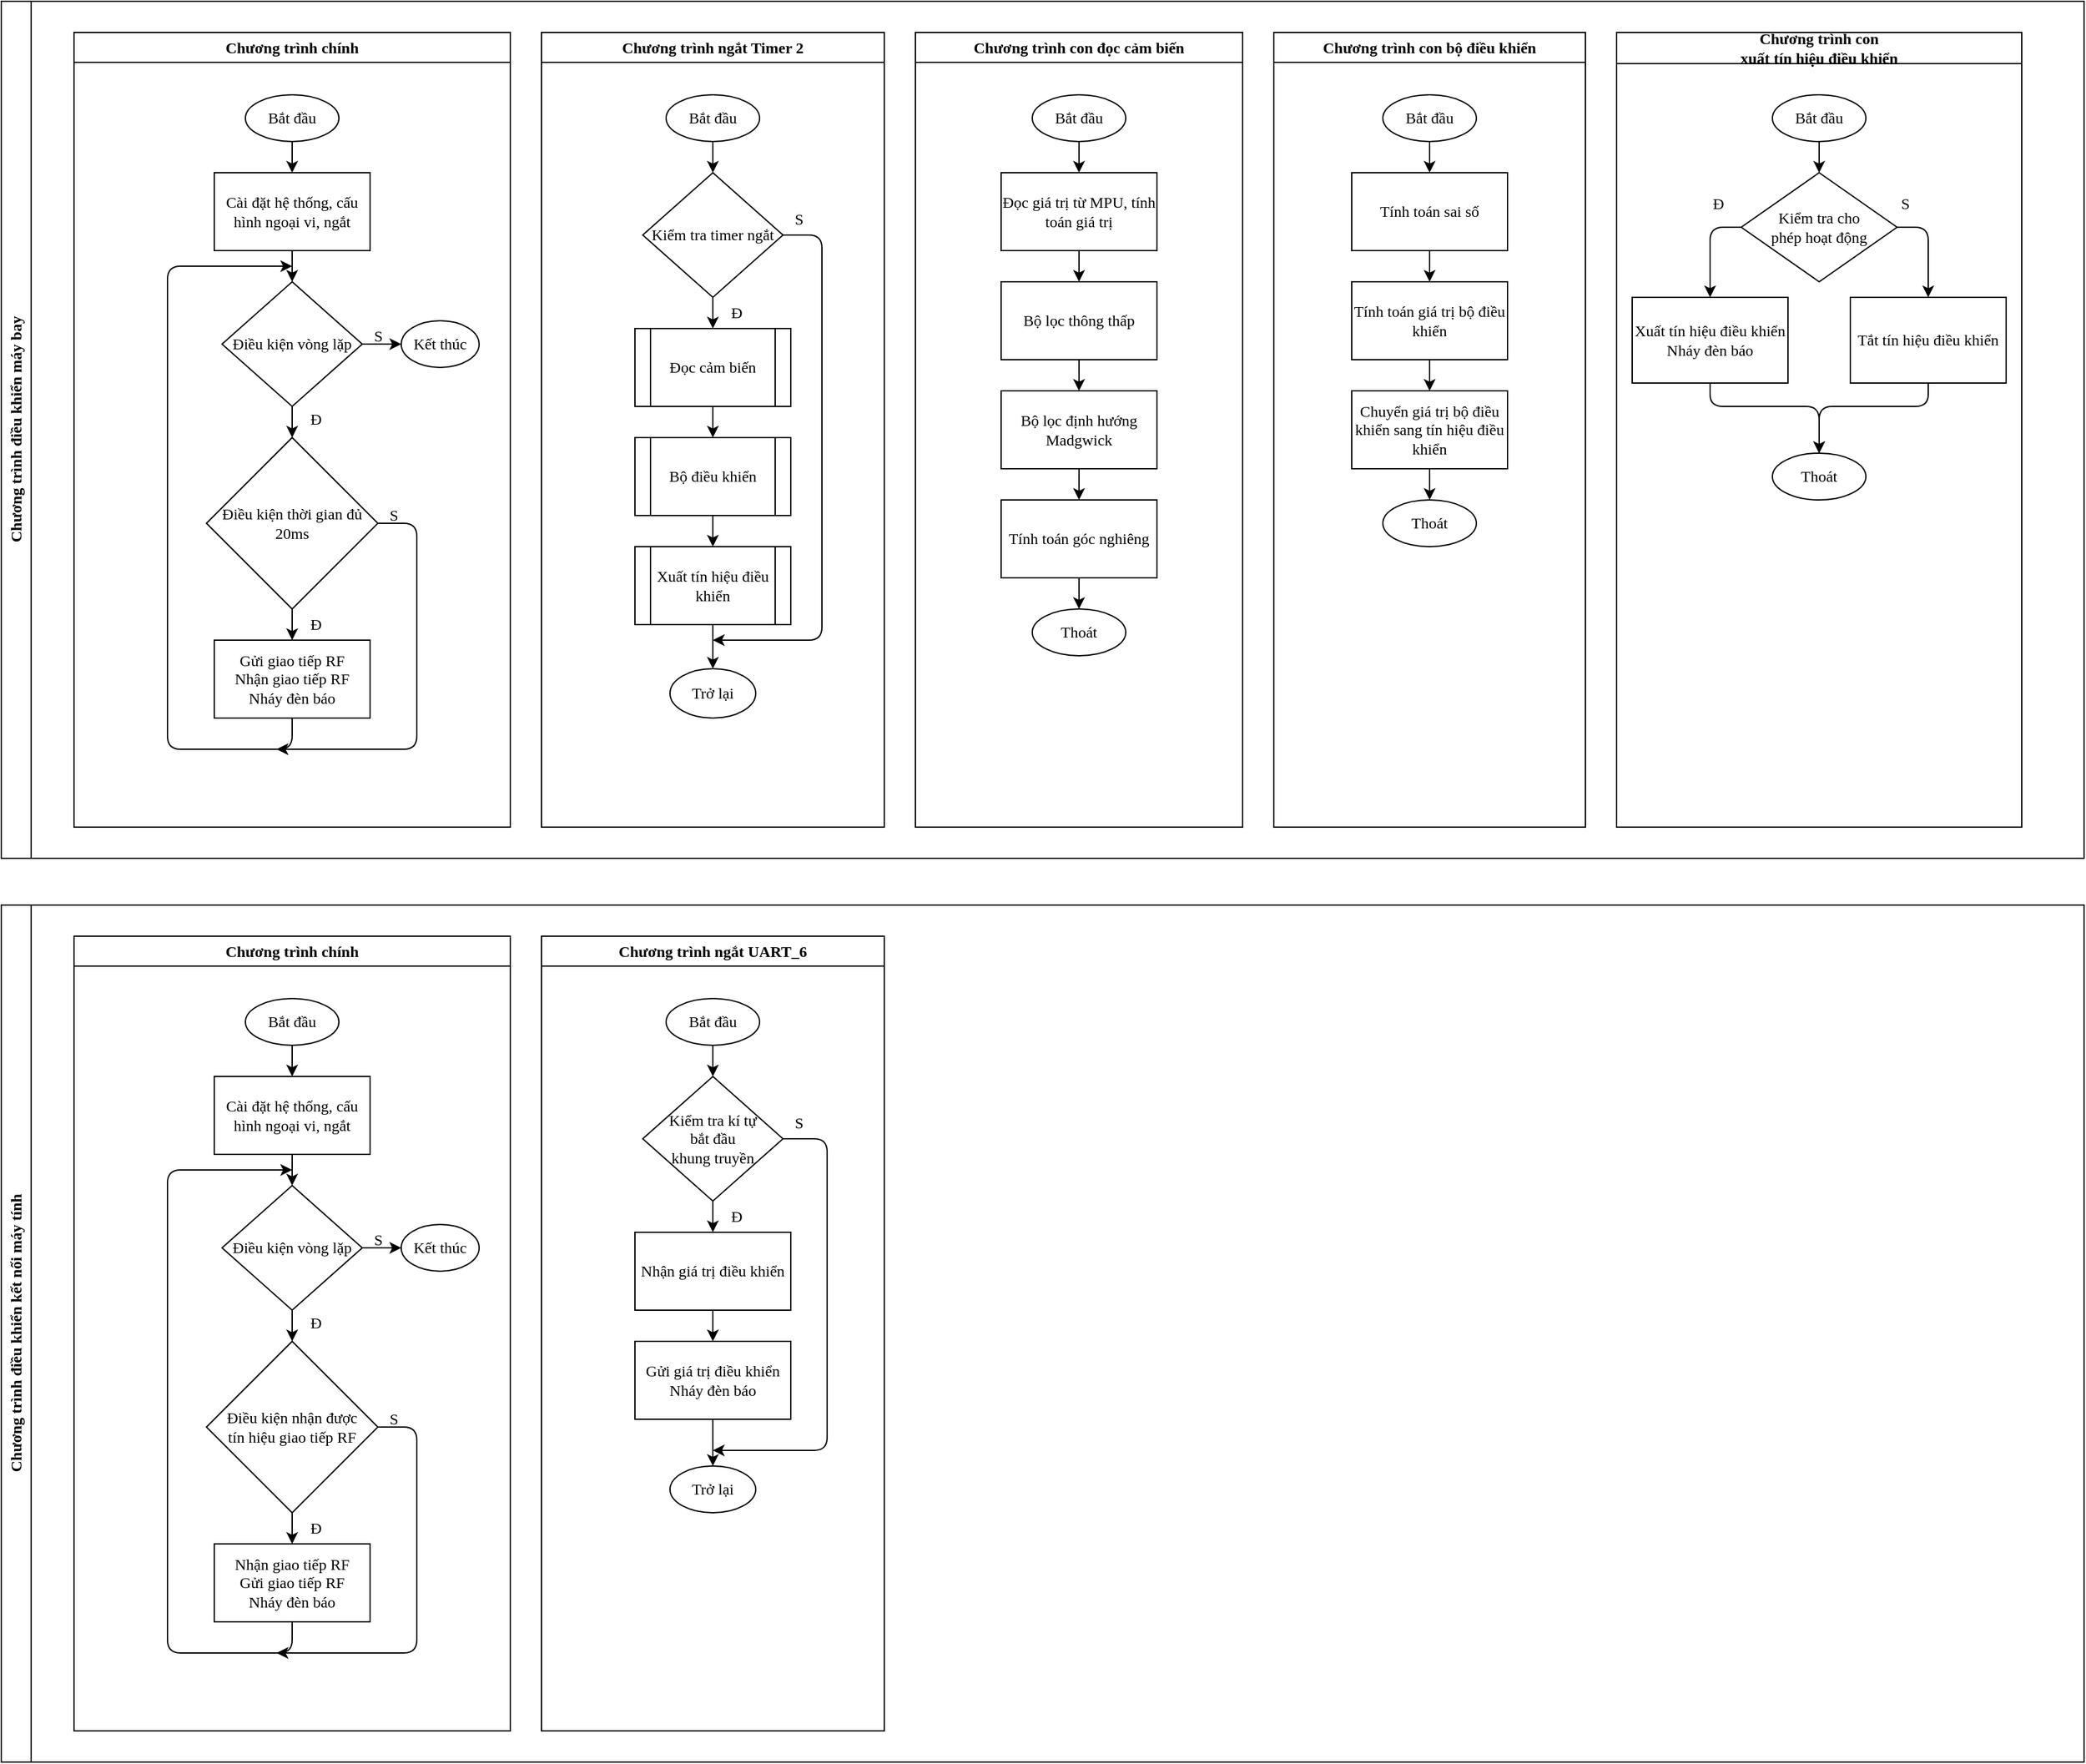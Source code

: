 <mxfile>
    <diagram id="UxzNSFiWjtJhnRdj75UU" name="Page-1">
        <mxGraphModel dx="2911" dy="849" grid="0" gridSize="12" guides="1" tooltips="1" connect="1" arrows="1" fold="1" page="0" pageScale="1" pageWidth="850" pageHeight="1100" math="0" shadow="0">
            <root>
                <mxCell id="0"/>
                <mxCell id="1" parent="0"/>
                <mxCell id="194" value="Chương trình điều khiển máy bay" style="swimlane;horizontal=0;whiteSpace=wrap;html=1;fontFamily=Times New Roman;movable=0;resizable=0;rotatable=0;deletable=0;editable=0;connectable=0;" vertex="1" parent="1">
                    <mxGeometry x="-828" y="24" width="1604" height="660" as="geometry">
                        <mxRectangle x="-828" y="24" width="36" height="144" as="alternateBounds"/>
                    </mxGeometry>
                </mxCell>
                <mxCell id="122" value="Chương trình chính&lt;br&gt;" style="swimlane;whiteSpace=wrap;html=1;fontFamily=Times New Roman;startSize=23;movable=0;resizable=0;rotatable=0;deletable=0;editable=0;connectable=0;" vertex="1" parent="194">
                    <mxGeometry x="56" y="24" width="336" height="612" as="geometry">
                        <mxRectangle x="-204" y="258" width="144" height="24" as="alternateBounds"/>
                    </mxGeometry>
                </mxCell>
                <mxCell id="105" style="edgeStyle=none;html=1;fontFamily=Times New Roman;movable=0;resizable=0;rotatable=0;deletable=0;editable=0;connectable=0;" edge="1" parent="122" source="106">
                    <mxGeometry relative="1" as="geometry">
                        <mxPoint x="172" y="69" as="targetPoint"/>
                    </mxGeometry>
                </mxCell>
                <mxCell id="123" style="edgeStyle=none;html=1;entryX=0.5;entryY=0;entryDx=0;entryDy=0;fontFamily=Times New Roman;movable=0;resizable=0;rotatable=0;deletable=0;editable=0;connectable=0;" edge="1" parent="122" source="106" target="108">
                    <mxGeometry relative="1" as="geometry"/>
                </mxCell>
                <mxCell id="106" value="&lt;font face=&quot;Times New Roman&quot;&gt;Bắt đầu&lt;/font&gt;" style="ellipse;whiteSpace=wrap;html=1;movable=0;resizable=0;rotatable=0;deletable=0;editable=0;connectable=0;" vertex="1" parent="122">
                    <mxGeometry x="132" y="48" width="72" height="36" as="geometry"/>
                </mxCell>
                <mxCell id="108" value="Cài đặt hệ thống, cấu hình ngoại vi, ngắt" style="rounded=0;whiteSpace=wrap;html=1;fontFamily=Times New Roman;movable=0;resizable=0;rotatable=0;deletable=0;editable=0;connectable=0;" vertex="1" parent="122">
                    <mxGeometry x="108" y="108" width="120" height="60" as="geometry"/>
                </mxCell>
                <mxCell id="111" value="Điều kiện vòng lặp" style="rhombus;whiteSpace=wrap;html=1;fontFamily=Times New Roman;movable=0;resizable=0;rotatable=0;deletable=0;editable=0;connectable=0;" vertex="1" parent="122">
                    <mxGeometry x="114" y="192" width="108" height="96" as="geometry"/>
                </mxCell>
                <mxCell id="107" style="edgeStyle=none;html=1;fontFamily=Times New Roman;movable=0;resizable=0;rotatable=0;deletable=0;editable=0;connectable=0;" edge="1" parent="122" source="108" target="111">
                    <mxGeometry relative="1" as="geometry"/>
                </mxCell>
                <mxCell id="113" value="Điều kiện thời gian đủ 20ms" style="rhombus;whiteSpace=wrap;html=1;fontFamily=Times New Roman;movable=0;resizable=0;rotatable=0;deletable=0;editable=0;connectable=0;" vertex="1" parent="122">
                    <mxGeometry x="102" y="312" width="132" height="132" as="geometry"/>
                </mxCell>
                <mxCell id="109" style="edgeStyle=none;html=1;entryX=0.5;entryY=0;entryDx=0;entryDy=0;fontFamily=Times New Roman;movable=0;resizable=0;rotatable=0;deletable=0;editable=0;connectable=0;" edge="1" parent="122" source="111" target="113">
                    <mxGeometry relative="1" as="geometry"/>
                </mxCell>
                <mxCell id="114" value="Gửi giao tiếp RF&lt;br&gt;Nhận giao tiếp RF&lt;br&gt;Nháy đèn báo" style="whiteSpace=wrap;html=1;fontFamily=Times New Roman;movable=0;resizable=0;rotatable=0;deletable=0;editable=0;connectable=0;" vertex="1" parent="122">
                    <mxGeometry x="108" y="468" width="120" height="60" as="geometry"/>
                </mxCell>
                <mxCell id="112" value="" style="edgeStyle=none;html=1;fontFamily=Times New Roman;movable=0;resizable=0;rotatable=0;deletable=0;editable=0;connectable=0;" edge="1" parent="122" source="113" target="114">
                    <mxGeometry relative="1" as="geometry"/>
                </mxCell>
                <mxCell id="115" value="" style="endArrow=classic;html=1;fontFamily=Times New Roman;exitX=0.5;exitY=1;exitDx=0;exitDy=0;movable=0;resizable=0;rotatable=0;deletable=0;editable=0;connectable=0;" edge="1" parent="122" source="114">
                    <mxGeometry width="50" height="50" relative="1" as="geometry">
                        <mxPoint x="174" y="531" as="sourcePoint"/>
                        <mxPoint x="168" y="180" as="targetPoint"/>
                        <Array as="points">
                            <mxPoint x="168" y="552"/>
                            <mxPoint x="72" y="552"/>
                            <mxPoint x="72" y="180"/>
                        </Array>
                    </mxGeometry>
                </mxCell>
                <mxCell id="116" value="Kết thúc" style="ellipse;whiteSpace=wrap;html=1;fontFamily=Times New Roman;movable=0;resizable=0;rotatable=0;deletable=0;editable=0;connectable=0;" vertex="1" parent="122">
                    <mxGeometry x="252" y="222" width="60" height="36" as="geometry"/>
                </mxCell>
                <mxCell id="110" value="" style="edgeStyle=none;html=1;fontFamily=Times New Roman;movable=0;resizable=0;rotatable=0;deletable=0;editable=0;connectable=0;" edge="1" parent="122" source="111" target="116">
                    <mxGeometry relative="1" as="geometry"/>
                </mxCell>
                <mxCell id="117" value="Đ" style="text;html=1;align=center;verticalAlign=middle;resizable=0;points=[];autosize=1;strokeColor=none;fillColor=none;fontFamily=Times New Roman;movable=0;rotatable=0;deletable=0;editable=0;connectable=0;" vertex="1" parent="122">
                    <mxGeometry x="168" y="286" width="36" height="24" as="geometry"/>
                </mxCell>
                <mxCell id="118" value="S" style="text;html=1;align=center;verticalAlign=middle;resizable=0;points=[];autosize=1;strokeColor=none;fillColor=none;fontFamily=Times New Roman;movable=0;rotatable=0;deletable=0;editable=0;connectable=0;" vertex="1" parent="122">
                    <mxGeometry x="216" y="222" width="36" height="24" as="geometry"/>
                </mxCell>
                <mxCell id="119" value="Đ" style="text;html=1;align=center;verticalAlign=middle;resizable=0;points=[];autosize=1;strokeColor=none;fillColor=none;fontFamily=Times New Roman;movable=0;rotatable=0;deletable=0;editable=0;connectable=0;" vertex="1" parent="122">
                    <mxGeometry x="168" y="444" width="36" height="24" as="geometry"/>
                </mxCell>
                <mxCell id="120" value="" style="endArrow=classic;html=1;fontFamily=Times New Roman;exitX=1;exitY=0.5;exitDx=0;exitDy=0;movable=0;resizable=0;rotatable=0;deletable=0;editable=0;connectable=0;" edge="1" parent="122" source="113">
                    <mxGeometry width="50" height="50" relative="1" as="geometry">
                        <mxPoint x="268" y="449" as="sourcePoint"/>
                        <mxPoint x="156" y="552" as="targetPoint"/>
                        <Array as="points">
                            <mxPoint x="264" y="378"/>
                            <mxPoint x="264" y="552"/>
                        </Array>
                    </mxGeometry>
                </mxCell>
                <mxCell id="121" value="S" style="text;html=1;align=center;verticalAlign=middle;resizable=0;points=[];autosize=1;strokeColor=none;fillColor=none;fontFamily=Times New Roman;movable=0;rotatable=0;deletable=0;editable=0;connectable=0;" vertex="1" parent="122">
                    <mxGeometry x="228" y="360" width="36" height="24" as="geometry"/>
                </mxCell>
                <mxCell id="154" value="Chương trình ngắt Timer 2" style="swimlane;whiteSpace=wrap;html=1;fontFamily=Times New Roman;movable=0;resizable=0;rotatable=0;deletable=0;editable=0;connectable=0;" vertex="1" parent="194">
                    <mxGeometry x="416" y="24" width="264" height="612" as="geometry"/>
                </mxCell>
                <mxCell id="141" value="&lt;font face=&quot;Times New Roman&quot;&gt;Bắt đầu&lt;/font&gt;" style="ellipse;whiteSpace=wrap;html=1;movable=0;resizable=0;rotatable=0;deletable=0;editable=0;connectable=0;" vertex="1" parent="154">
                    <mxGeometry x="96" y="48" width="72" height="36" as="geometry"/>
                </mxCell>
                <mxCell id="143" value="Kiểm tra timer ngắt" style="rhombus;whiteSpace=wrap;html=1;fontFamily=Times New Roman;movable=0;resizable=0;rotatable=0;deletable=0;editable=0;connectable=0;" vertex="1" parent="154">
                    <mxGeometry x="78" y="108" width="108" height="96" as="geometry"/>
                </mxCell>
                <mxCell id="144" style="edgeStyle=none;html=1;entryX=0.5;entryY=0;entryDx=0;entryDy=0;fontFamily=Times New Roman;movable=0;resizable=0;rotatable=0;deletable=0;editable=0;connectable=0;" edge="1" parent="154" source="141" target="143">
                    <mxGeometry relative="1" as="geometry"/>
                </mxCell>
                <mxCell id="145" value="Đọc cảm biến" style="shape=process;whiteSpace=wrap;html=1;backgroundOutline=1;fontFamily=Times New Roman;movable=0;resizable=0;rotatable=0;deletable=0;editable=0;connectable=0;" vertex="1" parent="154">
                    <mxGeometry x="72" y="228" width="120" height="60" as="geometry"/>
                </mxCell>
                <mxCell id="146" style="edgeStyle=none;html=1;entryX=0.5;entryY=0;entryDx=0;entryDy=0;fontFamily=Times New Roman;movable=0;resizable=0;rotatable=0;deletable=0;editable=0;connectable=0;" edge="1" parent="154" source="143" target="145">
                    <mxGeometry relative="1" as="geometry"/>
                </mxCell>
                <mxCell id="147" value="Bộ điều khiển" style="shape=process;whiteSpace=wrap;html=1;backgroundOutline=1;fontFamily=Times New Roman;movable=0;resizable=0;rotatable=0;deletable=0;editable=0;connectable=0;" vertex="1" parent="154">
                    <mxGeometry x="72" y="312" width="120" height="60" as="geometry"/>
                </mxCell>
                <mxCell id="149" style="edgeStyle=none;html=1;fontFamily=Times New Roman;movable=0;resizable=0;rotatable=0;deletable=0;editable=0;connectable=0;" edge="1" parent="154" source="145" target="147">
                    <mxGeometry relative="1" as="geometry"/>
                </mxCell>
                <mxCell id="148" value="Xuất tín hiệu điều khiển" style="shape=process;whiteSpace=wrap;html=1;backgroundOutline=1;fontFamily=Times New Roman;movable=0;resizable=0;rotatable=0;deletable=0;editable=0;connectable=0;" vertex="1" parent="154">
                    <mxGeometry x="72" y="396" width="120" height="60" as="geometry"/>
                </mxCell>
                <mxCell id="150" style="edgeStyle=none;html=1;entryX=0.5;entryY=0;entryDx=0;entryDy=0;fontFamily=Times New Roman;movable=0;resizable=0;rotatable=0;deletable=0;editable=0;connectable=0;" edge="1" parent="154" source="147" target="148">
                    <mxGeometry relative="1" as="geometry"/>
                </mxCell>
                <mxCell id="151" value="Trở lại" style="ellipse;whiteSpace=wrap;html=1;fontFamily=Times New Roman;movable=0;resizable=0;rotatable=0;deletable=0;editable=0;connectable=0;" vertex="1" parent="154">
                    <mxGeometry x="99" y="490" width="66" height="38" as="geometry"/>
                </mxCell>
                <mxCell id="152" style="edgeStyle=none;html=1;entryX=0.5;entryY=0;entryDx=0;entryDy=0;fontFamily=Times New Roman;movable=0;resizable=0;rotatable=0;deletable=0;editable=0;connectable=0;" edge="1" parent="154" source="148" target="151">
                    <mxGeometry relative="1" as="geometry"/>
                </mxCell>
                <mxCell id="153" value="" style="endArrow=classic;html=1;fontFamily=Times New Roman;exitX=1;exitY=0.5;exitDx=0;exitDy=0;movable=0;resizable=0;rotatable=0;deletable=0;editable=0;connectable=0;" edge="1" parent="154" source="143">
                    <mxGeometry width="50" height="50" relative="1" as="geometry">
                        <mxPoint x="192" y="194" as="sourcePoint"/>
                        <mxPoint x="132" y="468" as="targetPoint"/>
                        <Array as="points">
                            <mxPoint x="216" y="156"/>
                            <mxPoint x="216" y="468"/>
                        </Array>
                    </mxGeometry>
                </mxCell>
                <mxCell id="190" value="Đ" style="text;html=1;align=center;verticalAlign=middle;resizable=0;points=[];autosize=1;strokeColor=none;fillColor=none;fontFamily=Times New Roman;movable=0;rotatable=0;deletable=0;editable=0;connectable=0;" vertex="1" parent="154">
                    <mxGeometry x="132" y="204" width="36" height="24" as="geometry"/>
                </mxCell>
                <mxCell id="191" value="S" style="text;html=1;align=center;verticalAlign=middle;resizable=0;points=[];autosize=1;strokeColor=none;fillColor=none;fontFamily=Times New Roman;movable=0;rotatable=0;deletable=0;editable=0;connectable=0;" vertex="1" parent="154">
                    <mxGeometry x="180" y="132" width="36" height="24" as="geometry"/>
                </mxCell>
                <mxCell id="156" value="Chương trình con đọc cảm biến" style="swimlane;whiteSpace=wrap;html=1;fontFamily=Times New Roman;startSize=23;movable=0;resizable=0;rotatable=0;deletable=0;editable=0;connectable=0;" vertex="1" parent="194">
                    <mxGeometry x="704" y="24" width="252" height="612" as="geometry"/>
                </mxCell>
                <mxCell id="155" value="&lt;font face=&quot;Times New Roman&quot;&gt;Bắt đầu&lt;/font&gt;" style="ellipse;whiteSpace=wrap;html=1;movable=0;resizable=0;rotatable=0;deletable=0;editable=0;connectable=0;" vertex="1" parent="156">
                    <mxGeometry x="90" y="48" width="72" height="36" as="geometry"/>
                </mxCell>
                <mxCell id="158" value="Đọc giá trị từ MPU, tính toán giá trị" style="rounded=0;whiteSpace=wrap;html=1;fontFamily=Times New Roman;movable=0;resizable=0;rotatable=0;deletable=0;editable=0;connectable=0;" vertex="1" parent="156">
                    <mxGeometry x="66" y="108" width="120" height="60" as="geometry"/>
                </mxCell>
                <mxCell id="166" style="edgeStyle=none;html=1;fontFamily=Times New Roman;movable=0;resizable=0;rotatable=0;deletable=0;editable=0;connectable=0;" edge="1" parent="156" source="155" target="158">
                    <mxGeometry relative="1" as="geometry"/>
                </mxCell>
                <mxCell id="159" value="Bộ lọc thông thấp" style="rounded=0;whiteSpace=wrap;html=1;fontFamily=Times New Roman;movable=0;resizable=0;rotatable=0;deletable=0;editable=0;connectable=0;" vertex="1" parent="156">
                    <mxGeometry x="66" y="192" width="120" height="60" as="geometry"/>
                </mxCell>
                <mxCell id="160" value="" style="edgeStyle=none;html=1;fontFamily=Times New Roman;movable=0;resizable=0;rotatable=0;deletable=0;editable=0;connectable=0;" edge="1" parent="156" source="158" target="159">
                    <mxGeometry relative="1" as="geometry"/>
                </mxCell>
                <mxCell id="161" value="Bộ lọc định hướng Madgwick" style="rounded=0;whiteSpace=wrap;html=1;fontFamily=Times New Roman;movable=0;resizable=0;rotatable=0;deletable=0;editable=0;connectable=0;" vertex="1" parent="156">
                    <mxGeometry x="66" y="276" width="120" height="60" as="geometry"/>
                </mxCell>
                <mxCell id="162" style="edgeStyle=none;html=1;fontFamily=Times New Roman;movable=0;resizable=0;rotatable=0;deletable=0;editable=0;connectable=0;" edge="1" parent="156" source="159" target="161">
                    <mxGeometry relative="1" as="geometry"/>
                </mxCell>
                <mxCell id="163" value="Tính toán góc nghiêng" style="rounded=0;whiteSpace=wrap;html=1;fontFamily=Times New Roman;movable=0;resizable=0;rotatable=0;deletable=0;editable=0;connectable=0;" vertex="1" parent="156">
                    <mxGeometry x="66" y="360" width="120" height="60" as="geometry"/>
                </mxCell>
                <mxCell id="164" value="" style="edgeStyle=none;html=1;fontFamily=Times New Roman;movable=0;resizable=0;rotatable=0;deletable=0;editable=0;connectable=0;" edge="1" parent="156" source="161" target="163">
                    <mxGeometry relative="1" as="geometry"/>
                </mxCell>
                <mxCell id="165" value="&lt;font face=&quot;Times New Roman&quot;&gt;Thoát&lt;/font&gt;" style="ellipse;whiteSpace=wrap;html=1;movable=0;resizable=0;rotatable=0;deletable=0;editable=0;connectable=0;" vertex="1" parent="156">
                    <mxGeometry x="90" y="444" width="72" height="36" as="geometry"/>
                </mxCell>
                <mxCell id="167" style="edgeStyle=none;html=1;entryX=0.5;entryY=0;entryDx=0;entryDy=0;fontFamily=Times New Roman;movable=0;resizable=0;rotatable=0;deletable=0;editable=0;connectable=0;" edge="1" parent="156" source="163" target="165">
                    <mxGeometry relative="1" as="geometry"/>
                </mxCell>
                <mxCell id="169" value="Chương trình con bộ điều khiển" style="swimlane;whiteSpace=wrap;html=1;fontFamily=Times New Roman;movable=0;resizable=0;rotatable=0;deletable=0;editable=0;connectable=0;" vertex="1" parent="194">
                    <mxGeometry x="980" y="24" width="240" height="612" as="geometry"/>
                </mxCell>
                <mxCell id="168" value="&lt;font face=&quot;Times New Roman&quot;&gt;Bắt đầu&lt;/font&gt;" style="ellipse;whiteSpace=wrap;html=1;movable=0;resizable=0;rotatable=0;deletable=0;editable=0;connectable=0;" vertex="1" parent="169">
                    <mxGeometry x="84" y="48" width="72" height="36" as="geometry"/>
                </mxCell>
                <mxCell id="170" value="Tính toán sai số" style="rounded=0;whiteSpace=wrap;html=1;fontFamily=Times New Roman;movable=0;resizable=0;rotatable=0;deletable=0;editable=0;connectable=0;" vertex="1" parent="169">
                    <mxGeometry x="60" y="108" width="120" height="60" as="geometry"/>
                </mxCell>
                <mxCell id="174" style="edgeStyle=none;html=1;fontFamily=Times New Roman;movable=0;resizable=0;rotatable=0;deletable=0;editable=0;connectable=0;" edge="1" parent="169" source="168" target="170">
                    <mxGeometry relative="1" as="geometry"/>
                </mxCell>
                <mxCell id="171" value="Tính toán giá trị bộ điều khiển" style="rounded=0;whiteSpace=wrap;html=1;fontFamily=Times New Roman;movable=0;resizable=0;rotatable=0;deletable=0;editable=0;connectable=0;" vertex="1" parent="169">
                    <mxGeometry x="60" y="192" width="120" height="60" as="geometry"/>
                </mxCell>
                <mxCell id="175" style="edgeStyle=none;html=1;entryX=0.5;entryY=0;entryDx=0;entryDy=0;fontFamily=Times New Roman;movable=0;resizable=0;rotatable=0;deletable=0;editable=0;connectable=0;" edge="1" parent="169" source="170" target="171">
                    <mxGeometry relative="1" as="geometry"/>
                </mxCell>
                <mxCell id="172" value="Chuyển giá trị bộ điều khiển sang tín hiệu điều khiển" style="rounded=0;whiteSpace=wrap;html=1;fontFamily=Times New Roman;movable=0;resizable=0;rotatable=0;deletable=0;editable=0;connectable=0;" vertex="1" parent="169">
                    <mxGeometry x="60" y="276" width="120" height="60" as="geometry"/>
                </mxCell>
                <mxCell id="176" style="edgeStyle=none;html=1;entryX=0.5;entryY=0;entryDx=0;entryDy=0;fontFamily=Times New Roman;movable=0;resizable=0;rotatable=0;deletable=0;editable=0;connectable=0;" edge="1" parent="169" source="171" target="172">
                    <mxGeometry relative="1" as="geometry"/>
                </mxCell>
                <mxCell id="173" value="&lt;font face=&quot;Times New Roman&quot;&gt;Thoát&lt;/font&gt;" style="ellipse;whiteSpace=wrap;html=1;movable=0;resizable=0;rotatable=0;deletable=0;editable=0;connectable=0;" vertex="1" parent="169">
                    <mxGeometry x="84" y="360" width="72" height="36" as="geometry"/>
                </mxCell>
                <mxCell id="177" style="edgeStyle=none;html=1;entryX=0.5;entryY=0;entryDx=0;entryDy=0;fontFamily=Times New Roman;movable=0;resizable=0;rotatable=0;deletable=0;editable=0;connectable=0;" edge="1" parent="169" source="172" target="173">
                    <mxGeometry relative="1" as="geometry"/>
                </mxCell>
                <mxCell id="178" value="Chương trình con &lt;br&gt;xuất tín hiệu điều khiển" style="swimlane;whiteSpace=wrap;html=1;fontFamily=Times New Roman;startSize=24;movable=0;resizable=0;rotatable=0;deletable=0;editable=0;connectable=0;" vertex="1" parent="194">
                    <mxGeometry x="1244" y="24" width="312" height="612" as="geometry"/>
                </mxCell>
                <mxCell id="179" value="&lt;font face=&quot;Times New Roman&quot;&gt;Bắt đầu&lt;/font&gt;" style="ellipse;whiteSpace=wrap;html=1;movable=0;resizable=0;rotatable=0;deletable=0;editable=0;connectable=0;" vertex="1" parent="178">
                    <mxGeometry x="120" y="48" width="72" height="36" as="geometry"/>
                </mxCell>
                <mxCell id="181" value="Kiểm tra cho &lt;br&gt;phép hoạt động" style="rhombus;whiteSpace=wrap;html=1;fontFamily=Times New Roman;movable=0;resizable=0;rotatable=0;deletable=0;editable=0;connectable=0;" vertex="1" parent="178">
                    <mxGeometry x="96" y="108" width="120" height="84" as="geometry"/>
                </mxCell>
                <mxCell id="182" style="edgeStyle=none;html=1;entryX=0.5;entryY=0;entryDx=0;entryDy=0;fontFamily=Times New Roman;movable=0;resizable=0;rotatable=0;deletable=0;editable=0;connectable=0;" edge="1" parent="178" source="179" target="181">
                    <mxGeometry relative="1" as="geometry"/>
                </mxCell>
                <mxCell id="183" value="Xuất tín hiệu điều khiển&lt;br&gt;Nháy đèn báo" style="rounded=0;whiteSpace=wrap;html=1;fontFamily=Times New Roman;movable=0;resizable=0;rotatable=0;deletable=0;editable=0;connectable=0;" vertex="1" parent="178">
                    <mxGeometry x="12" y="204" width="120" height="66" as="geometry"/>
                </mxCell>
                <mxCell id="184" style="edgeStyle=none;html=1;fontFamily=Times New Roman;movable=0;resizable=0;rotatable=0;deletable=0;editable=0;connectable=0;" edge="1" parent="178" source="181" target="183">
                    <mxGeometry relative="1" as="geometry">
                        <Array as="points">
                            <mxPoint x="72" y="150"/>
                        </Array>
                    </mxGeometry>
                </mxCell>
                <mxCell id="185" value="&lt;font face=&quot;Times New Roman&quot;&gt;Thoát&lt;/font&gt;" style="ellipse;whiteSpace=wrap;html=1;movable=0;resizable=0;rotatable=0;deletable=0;editable=0;connectable=0;" vertex="1" parent="178">
                    <mxGeometry x="120" y="324" width="72" height="36" as="geometry"/>
                </mxCell>
                <mxCell id="186" style="edgeStyle=none;html=1;entryX=0.5;entryY=0;entryDx=0;entryDy=0;fontFamily=Times New Roman;exitX=0.5;exitY=1;exitDx=0;exitDy=0;movable=0;resizable=0;rotatable=0;deletable=0;editable=0;connectable=0;" edge="1" parent="178" source="183" target="185">
                    <mxGeometry relative="1" as="geometry">
                        <mxPoint x="72" y="288" as="sourcePoint"/>
                        <Array as="points">
                            <mxPoint x="72" y="288"/>
                            <mxPoint x="156" y="288"/>
                        </Array>
                    </mxGeometry>
                </mxCell>
                <mxCell id="189" style="edgeStyle=none;html=1;fontFamily=Times New Roman;exitX=0.5;exitY=1;exitDx=0;exitDy=0;movable=0;resizable=0;rotatable=0;deletable=0;editable=0;connectable=0;" edge="1" parent="178" source="187">
                    <mxGeometry relative="1" as="geometry">
                        <mxPoint x="156" y="324" as="targetPoint"/>
                        <mxPoint x="252" y="270" as="sourcePoint"/>
                        <Array as="points">
                            <mxPoint x="240" y="288"/>
                            <mxPoint x="156" y="288"/>
                        </Array>
                    </mxGeometry>
                </mxCell>
                <mxCell id="187" value="Tắt tín hiệu điều khiển" style="rounded=0;whiteSpace=wrap;html=1;fontFamily=Times New Roman;movable=0;resizable=0;rotatable=0;deletable=0;editable=0;connectable=0;" vertex="1" parent="178">
                    <mxGeometry x="180" y="204" width="120" height="66" as="geometry"/>
                </mxCell>
                <mxCell id="188" style="edgeStyle=none;html=1;entryX=0.5;entryY=0;entryDx=0;entryDy=0;fontFamily=Times New Roman;movable=0;resizable=0;rotatable=0;deletable=0;editable=0;connectable=0;" edge="1" parent="178" source="181" target="187">
                    <mxGeometry relative="1" as="geometry">
                        <mxPoint x="252" y="204" as="targetPoint"/>
                        <Array as="points">
                            <mxPoint x="240" y="150"/>
                        </Array>
                    </mxGeometry>
                </mxCell>
                <mxCell id="192" value="S" style="text;html=1;align=center;verticalAlign=middle;resizable=0;points=[];autosize=1;strokeColor=none;fillColor=none;fontFamily=Times New Roman;movable=0;rotatable=0;deletable=0;editable=0;connectable=0;" vertex="1" parent="178">
                    <mxGeometry x="204" y="120" width="36" height="24" as="geometry"/>
                </mxCell>
                <mxCell id="193" value="Đ" style="text;html=1;align=center;verticalAlign=middle;resizable=0;points=[];autosize=1;strokeColor=none;fillColor=none;fontFamily=Times New Roman;movable=0;rotatable=0;deletable=0;editable=0;connectable=0;" vertex="1" parent="178">
                    <mxGeometry x="60" y="120" width="36" height="24" as="geometry"/>
                </mxCell>
                <mxCell id="196" value="Chương trình điều khiển kết nối máy tính" style="swimlane;horizontal=0;whiteSpace=wrap;html=1;fontFamily=Times New Roman;movable=0;resizable=0;rotatable=0;deletable=0;editable=0;connectable=0;" vertex="1" parent="1">
                    <mxGeometry x="-828" y="720" width="1604" height="660" as="geometry">
                        <mxRectangle x="-828" y="720" width="36" height="144" as="alternateBounds"/>
                    </mxGeometry>
                </mxCell>
                <mxCell id="197" value="Chương trình chính&lt;br&gt;" style="swimlane;whiteSpace=wrap;html=1;fontFamily=Times New Roman;startSize=23;movable=0;resizable=0;rotatable=0;deletable=0;editable=0;connectable=0;" vertex="1" parent="196">
                    <mxGeometry x="56" y="24" width="336" height="612" as="geometry">
                        <mxRectangle x="-204" y="258" width="144" height="24" as="alternateBounds"/>
                    </mxGeometry>
                </mxCell>
                <mxCell id="198" style="edgeStyle=none;html=1;fontFamily=Times New Roman;movable=0;resizable=0;rotatable=0;deletable=0;editable=0;connectable=0;" edge="1" parent="197" source="200">
                    <mxGeometry relative="1" as="geometry">
                        <mxPoint x="172" y="69" as="targetPoint"/>
                    </mxGeometry>
                </mxCell>
                <mxCell id="199" style="edgeStyle=none;html=1;entryX=0.5;entryY=0;entryDx=0;entryDy=0;fontFamily=Times New Roman;movable=0;resizable=0;rotatable=0;deletable=0;editable=0;connectable=0;" edge="1" parent="197" source="200" target="201">
                    <mxGeometry relative="1" as="geometry"/>
                </mxCell>
                <mxCell id="200" value="&lt;font face=&quot;Times New Roman&quot;&gt;Bắt đầu&lt;/font&gt;" style="ellipse;whiteSpace=wrap;html=1;movable=0;resizable=0;rotatable=0;deletable=0;editable=0;connectable=0;" vertex="1" parent="197">
                    <mxGeometry x="132" y="48" width="72" height="36" as="geometry"/>
                </mxCell>
                <mxCell id="201" value="Cài đặt hệ thống, cấu hình ngoại vi, ngắt" style="rounded=0;whiteSpace=wrap;html=1;fontFamily=Times New Roman;movable=0;resizable=0;rotatable=0;deletable=0;editable=0;connectable=0;" vertex="1" parent="197">
                    <mxGeometry x="108" y="108" width="120" height="60" as="geometry"/>
                </mxCell>
                <mxCell id="202" value="Điều kiện vòng lặp" style="rhombus;whiteSpace=wrap;html=1;fontFamily=Times New Roman;movable=0;resizable=0;rotatable=0;deletable=0;editable=0;connectable=0;" vertex="1" parent="197">
                    <mxGeometry x="114" y="192" width="108" height="96" as="geometry"/>
                </mxCell>
                <mxCell id="203" style="edgeStyle=none;html=1;fontFamily=Times New Roman;movable=0;resizable=0;rotatable=0;deletable=0;editable=0;connectable=0;" edge="1" parent="197" source="201" target="202">
                    <mxGeometry relative="1" as="geometry"/>
                </mxCell>
                <mxCell id="204" value="Điều kiện nhận được&lt;br&gt;tín hiệu giao tiếp RF" style="rhombus;whiteSpace=wrap;html=1;fontFamily=Times New Roman;movable=0;resizable=0;rotatable=0;deletable=0;editable=0;connectable=0;" vertex="1" parent="197">
                    <mxGeometry x="102" y="312" width="132" height="132" as="geometry"/>
                </mxCell>
                <mxCell id="205" style="edgeStyle=none;html=1;entryX=0.5;entryY=0;entryDx=0;entryDy=0;fontFamily=Times New Roman;movable=0;resizable=0;rotatable=0;deletable=0;editable=0;connectable=0;" edge="1" parent="197" source="202" target="204">
                    <mxGeometry relative="1" as="geometry"/>
                </mxCell>
                <mxCell id="206" value="Nhận giao tiếp RF&lt;br style=&quot;border-color: var(--border-color);&quot;&gt;Gửi giao tiếp RF&lt;br&gt;Nháy đèn báo" style="whiteSpace=wrap;html=1;fontFamily=Times New Roman;movable=0;resizable=0;rotatable=0;deletable=0;editable=0;connectable=0;" vertex="1" parent="197">
                    <mxGeometry x="108" y="468" width="120" height="60" as="geometry"/>
                </mxCell>
                <mxCell id="207" value="" style="edgeStyle=none;html=1;fontFamily=Times New Roman;movable=0;resizable=0;rotatable=0;deletable=0;editable=0;connectable=0;" edge="1" parent="197" source="204" target="206">
                    <mxGeometry relative="1" as="geometry"/>
                </mxCell>
                <mxCell id="208" value="" style="endArrow=classic;html=1;fontFamily=Times New Roman;exitX=0.5;exitY=1;exitDx=0;exitDy=0;movable=0;resizable=0;rotatable=0;deletable=0;editable=0;connectable=0;" edge="1" parent="197" source="206">
                    <mxGeometry width="50" height="50" relative="1" as="geometry">
                        <mxPoint x="174" y="531" as="sourcePoint"/>
                        <mxPoint x="168" y="180" as="targetPoint"/>
                        <Array as="points">
                            <mxPoint x="168" y="552"/>
                            <mxPoint x="72" y="552"/>
                            <mxPoint x="72" y="180"/>
                        </Array>
                    </mxGeometry>
                </mxCell>
                <mxCell id="209" value="Kết thúc" style="ellipse;whiteSpace=wrap;html=1;fontFamily=Times New Roman;movable=0;resizable=0;rotatable=0;deletable=0;editable=0;connectable=0;" vertex="1" parent="197">
                    <mxGeometry x="252" y="222" width="60" height="36" as="geometry"/>
                </mxCell>
                <mxCell id="210" value="" style="edgeStyle=none;html=1;fontFamily=Times New Roman;movable=0;resizable=0;rotatable=0;deletable=0;editable=0;connectable=0;" edge="1" parent="197" source="202" target="209">
                    <mxGeometry relative="1" as="geometry"/>
                </mxCell>
                <mxCell id="211" value="Đ" style="text;html=1;align=center;verticalAlign=middle;resizable=0;points=[];autosize=1;strokeColor=none;fillColor=none;fontFamily=Times New Roman;movable=0;rotatable=0;deletable=0;editable=0;connectable=0;" vertex="1" parent="197">
                    <mxGeometry x="168" y="286" width="36" height="24" as="geometry"/>
                </mxCell>
                <mxCell id="212" value="S" style="text;html=1;align=center;verticalAlign=middle;resizable=0;points=[];autosize=1;strokeColor=none;fillColor=none;fontFamily=Times New Roman;movable=0;rotatable=0;deletable=0;editable=0;connectable=0;" vertex="1" parent="197">
                    <mxGeometry x="216" y="222" width="36" height="24" as="geometry"/>
                </mxCell>
                <mxCell id="213" value="Đ" style="text;html=1;align=center;verticalAlign=middle;resizable=0;points=[];autosize=1;strokeColor=none;fillColor=none;fontFamily=Times New Roman;movable=0;rotatable=0;deletable=0;editable=0;connectable=0;" vertex="1" parent="197">
                    <mxGeometry x="168" y="444" width="36" height="24" as="geometry"/>
                </mxCell>
                <mxCell id="214" value="" style="endArrow=classic;html=1;fontFamily=Times New Roman;exitX=1;exitY=0.5;exitDx=0;exitDy=0;movable=0;resizable=0;rotatable=0;deletable=0;editable=0;connectable=0;" edge="1" parent="197" source="204">
                    <mxGeometry width="50" height="50" relative="1" as="geometry">
                        <mxPoint x="268" y="449" as="sourcePoint"/>
                        <mxPoint x="156" y="552" as="targetPoint"/>
                        <Array as="points">
                            <mxPoint x="264" y="378"/>
                            <mxPoint x="264" y="552"/>
                        </Array>
                    </mxGeometry>
                </mxCell>
                <mxCell id="215" value="S" style="text;html=1;align=center;verticalAlign=middle;resizable=0;points=[];autosize=1;strokeColor=none;fillColor=none;fontFamily=Times New Roman;movable=0;rotatable=0;deletable=0;editable=0;connectable=0;" vertex="1" parent="197">
                    <mxGeometry x="228" y="360" width="36" height="24" as="geometry"/>
                </mxCell>
                <mxCell id="216" value="Chương trình ngắt UART_6" style="swimlane;whiteSpace=wrap;html=1;fontFamily=Times New Roman;movable=0;resizable=0;rotatable=0;deletable=0;editable=0;connectable=0;" vertex="1" parent="196">
                    <mxGeometry x="416" y="24" width="264" height="612" as="geometry"/>
                </mxCell>
                <mxCell id="217" value="&lt;font face=&quot;Times New Roman&quot;&gt;Bắt đầu&lt;/font&gt;" style="ellipse;whiteSpace=wrap;html=1;movable=0;resizable=0;rotatable=0;deletable=0;editable=0;connectable=0;" vertex="1" parent="216">
                    <mxGeometry x="96" y="48" width="72" height="36" as="geometry"/>
                </mxCell>
                <mxCell id="218" value="Kiểm tra kí tự &lt;br&gt;bắt đầu &lt;br&gt;khung truyền" style="rhombus;whiteSpace=wrap;html=1;fontFamily=Times New Roman;movable=0;resizable=0;rotatable=0;deletable=0;editable=0;connectable=0;" vertex="1" parent="216">
                    <mxGeometry x="78" y="108" width="108" height="96" as="geometry"/>
                </mxCell>
                <mxCell id="219" style="edgeStyle=none;html=1;entryX=0.5;entryY=0;entryDx=0;entryDy=0;fontFamily=Times New Roman;movable=0;resizable=0;rotatable=0;deletable=0;editable=0;connectable=0;" edge="1" parent="216" source="217" target="218">
                    <mxGeometry relative="1" as="geometry"/>
                </mxCell>
                <mxCell id="221" style="edgeStyle=none;html=1;fontFamily=Times New Roman;entryX=0.5;entryY=0;entryDx=0;entryDy=0;movable=0;resizable=0;rotatable=0;deletable=0;editable=0;connectable=0;" edge="1" parent="216" source="218" target="267">
                    <mxGeometry relative="1" as="geometry">
                        <mxPoint x="148" y="216" as="targetPoint"/>
                    </mxGeometry>
                </mxCell>
                <mxCell id="223" style="edgeStyle=none;html=1;fontFamily=Times New Roman;entryX=0.5;entryY=0;entryDx=0;entryDy=0;movable=0;resizable=0;rotatable=0;deletable=0;editable=0;connectable=0;" edge="1" parent="216" target="281">
                    <mxGeometry relative="1" as="geometry">
                        <mxPoint x="132" y="288" as="sourcePoint"/>
                        <mxPoint x="148" y="300" as="targetPoint"/>
                    </mxGeometry>
                </mxCell>
                <mxCell id="225" style="edgeStyle=none;html=1;entryX=0.5;entryY=0;entryDx=0;entryDy=0;fontFamily=Times New Roman;movable=0;resizable=0;rotatable=0;deletable=0;editable=0;connectable=0;" edge="1" parent="216" target="226">
                    <mxGeometry relative="1" as="geometry">
                        <mxPoint x="132" y="372" as="sourcePoint"/>
                        <mxPoint x="132" y="396.0" as="targetPoint"/>
                    </mxGeometry>
                </mxCell>
                <mxCell id="226" value="Trở lại" style="ellipse;whiteSpace=wrap;html=1;fontFamily=Times New Roman;movable=0;resizable=0;rotatable=0;deletable=0;editable=0;connectable=0;" vertex="1" parent="216">
                    <mxGeometry x="99" y="408" width="66" height="36" as="geometry"/>
                </mxCell>
                <mxCell id="228" value="" style="endArrow=classic;html=1;fontFamily=Times New Roman;exitX=1;exitY=0.5;exitDx=0;exitDy=0;movable=0;resizable=0;rotatable=0;deletable=0;editable=0;connectable=0;" edge="1" parent="216" source="218">
                    <mxGeometry width="50" height="50" relative="1" as="geometry">
                        <mxPoint x="192" y="194" as="sourcePoint"/>
                        <mxPoint x="132" y="396" as="targetPoint"/>
                        <Array as="points">
                            <mxPoint x="220" y="156"/>
                            <mxPoint x="220" y="396"/>
                        </Array>
                    </mxGeometry>
                </mxCell>
                <mxCell id="229" value="Đ" style="text;html=1;align=center;verticalAlign=middle;resizable=0;points=[];autosize=1;strokeColor=none;fillColor=none;fontFamily=Times New Roman;movable=0;rotatable=0;deletable=0;editable=0;connectable=0;" vertex="1" parent="216">
                    <mxGeometry x="132" y="204" width="36" height="24" as="geometry"/>
                </mxCell>
                <mxCell id="230" value="S" style="text;html=1;align=center;verticalAlign=middle;resizable=0;points=[];autosize=1;strokeColor=none;fillColor=none;fontFamily=Times New Roman;movable=0;rotatable=0;deletable=0;editable=0;connectable=0;" vertex="1" parent="216">
                    <mxGeometry x="180" y="132" width="36" height="24" as="geometry"/>
                </mxCell>
                <mxCell id="267" value="Nhận giá trị điều khiển" style="rounded=0;whiteSpace=wrap;html=1;fontFamily=Times New Roman;movable=0;resizable=0;rotatable=0;deletable=0;editable=0;connectable=0;" vertex="1" parent="216">
                    <mxGeometry x="72" y="228" width="120" height="60" as="geometry"/>
                </mxCell>
                <mxCell id="281" value="Gửi giá trị điều khiển&lt;br&gt;Nháy đèn báo" style="rounded=0;whiteSpace=wrap;html=1;fontFamily=Times New Roman;movable=0;resizable=0;rotatable=0;deletable=0;editable=0;connectable=0;" vertex="1" parent="216">
                    <mxGeometry x="72" y="312" width="120" height="60" as="geometry"/>
                </mxCell>
            </root>
        </mxGraphModel>
    </diagram>
</mxfile>